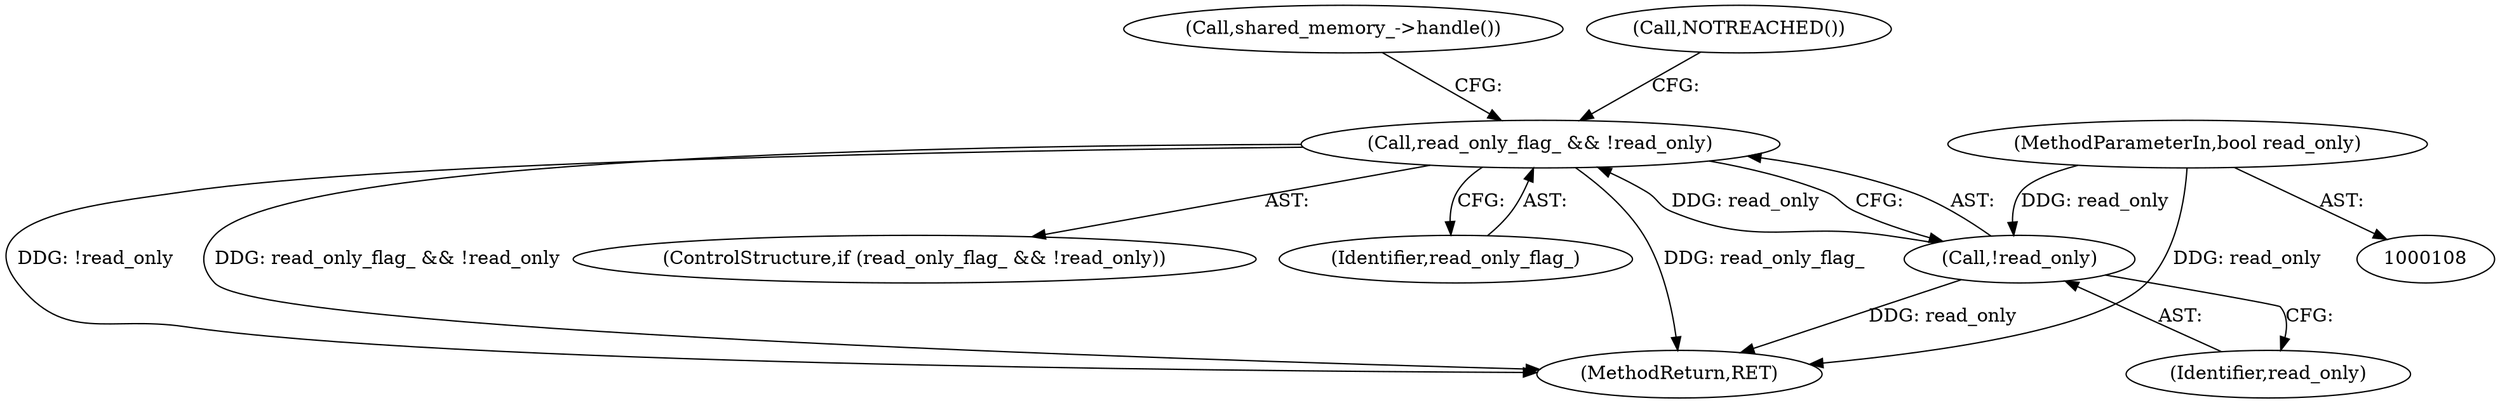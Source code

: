 digraph "0_Chrome_673ce95d481ea9368c4d4d43ac756ba1d6d9e608_18@API" {
"1000112" [label="(Call,read_only_flag_ && !read_only)"];
"1000114" [label="(Call,!read_only)"];
"1000109" [label="(MethodParameterIn,bool read_only)"];
"1000114" [label="(Call,!read_only)"];
"1000126" [label="(MethodReturn,RET)"];
"1000109" [label="(MethodParameterIn,bool read_only)"];
"1000111" [label="(ControlStructure,if (read_only_flag_ && !read_only))"];
"1000113" [label="(Identifier,read_only_flag_)"];
"1000115" [label="(Identifier,read_only)"];
"1000123" [label="(Call,shared_memory_->handle())"];
"1000112" [label="(Call,read_only_flag_ && !read_only)"];
"1000117" [label="(Call,NOTREACHED())"];
"1000112" -> "1000111"  [label="AST: "];
"1000112" -> "1000113"  [label="CFG: "];
"1000112" -> "1000114"  [label="CFG: "];
"1000113" -> "1000112"  [label="AST: "];
"1000114" -> "1000112"  [label="AST: "];
"1000117" -> "1000112"  [label="CFG: "];
"1000123" -> "1000112"  [label="CFG: "];
"1000112" -> "1000126"  [label="DDG: !read_only"];
"1000112" -> "1000126"  [label="DDG: read_only_flag_ && !read_only"];
"1000112" -> "1000126"  [label="DDG: read_only_flag_"];
"1000114" -> "1000112"  [label="DDG: read_only"];
"1000114" -> "1000115"  [label="CFG: "];
"1000115" -> "1000114"  [label="AST: "];
"1000114" -> "1000126"  [label="DDG: read_only"];
"1000109" -> "1000114"  [label="DDG: read_only"];
"1000109" -> "1000108"  [label="AST: "];
"1000109" -> "1000126"  [label="DDG: read_only"];
}
